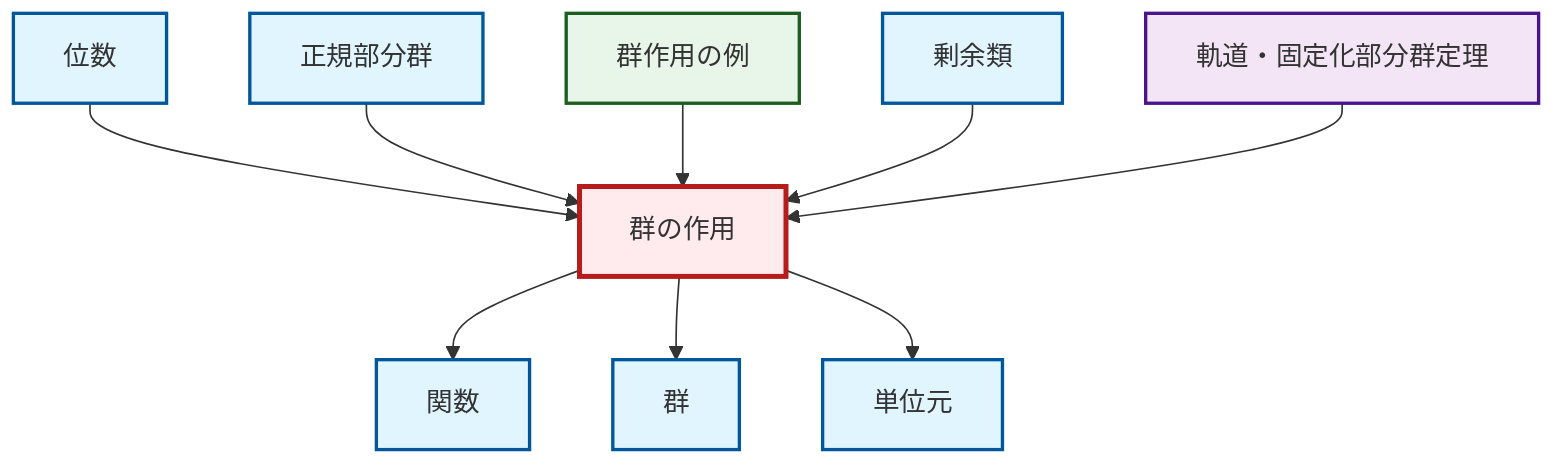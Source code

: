 graph TD
    classDef definition fill:#e1f5fe,stroke:#01579b,stroke-width:2px
    classDef theorem fill:#f3e5f5,stroke:#4a148c,stroke-width:2px
    classDef axiom fill:#fff3e0,stroke:#e65100,stroke-width:2px
    classDef example fill:#e8f5e9,stroke:#1b5e20,stroke-width:2px
    classDef current fill:#ffebee,stroke:#b71c1c,stroke-width:3px
    def-normal-subgroup["正規部分群"]:::definition
    def-group["群"]:::definition
    def-order["位数"]:::definition
    def-coset["剰余類"]:::definition
    def-identity-element["単位元"]:::definition
    def-function["関数"]:::definition
    def-group-action["群の作用"]:::definition
    thm-orbit-stabilizer["軌道・固定化部分群定理"]:::theorem
    ex-group-action-examples["群作用の例"]:::example
    def-order --> def-group-action
    def-group-action --> def-function
    def-normal-subgroup --> def-group-action
    ex-group-action-examples --> def-group-action
    def-coset --> def-group-action
    thm-orbit-stabilizer --> def-group-action
    def-group-action --> def-group
    def-group-action --> def-identity-element
    class def-group-action current